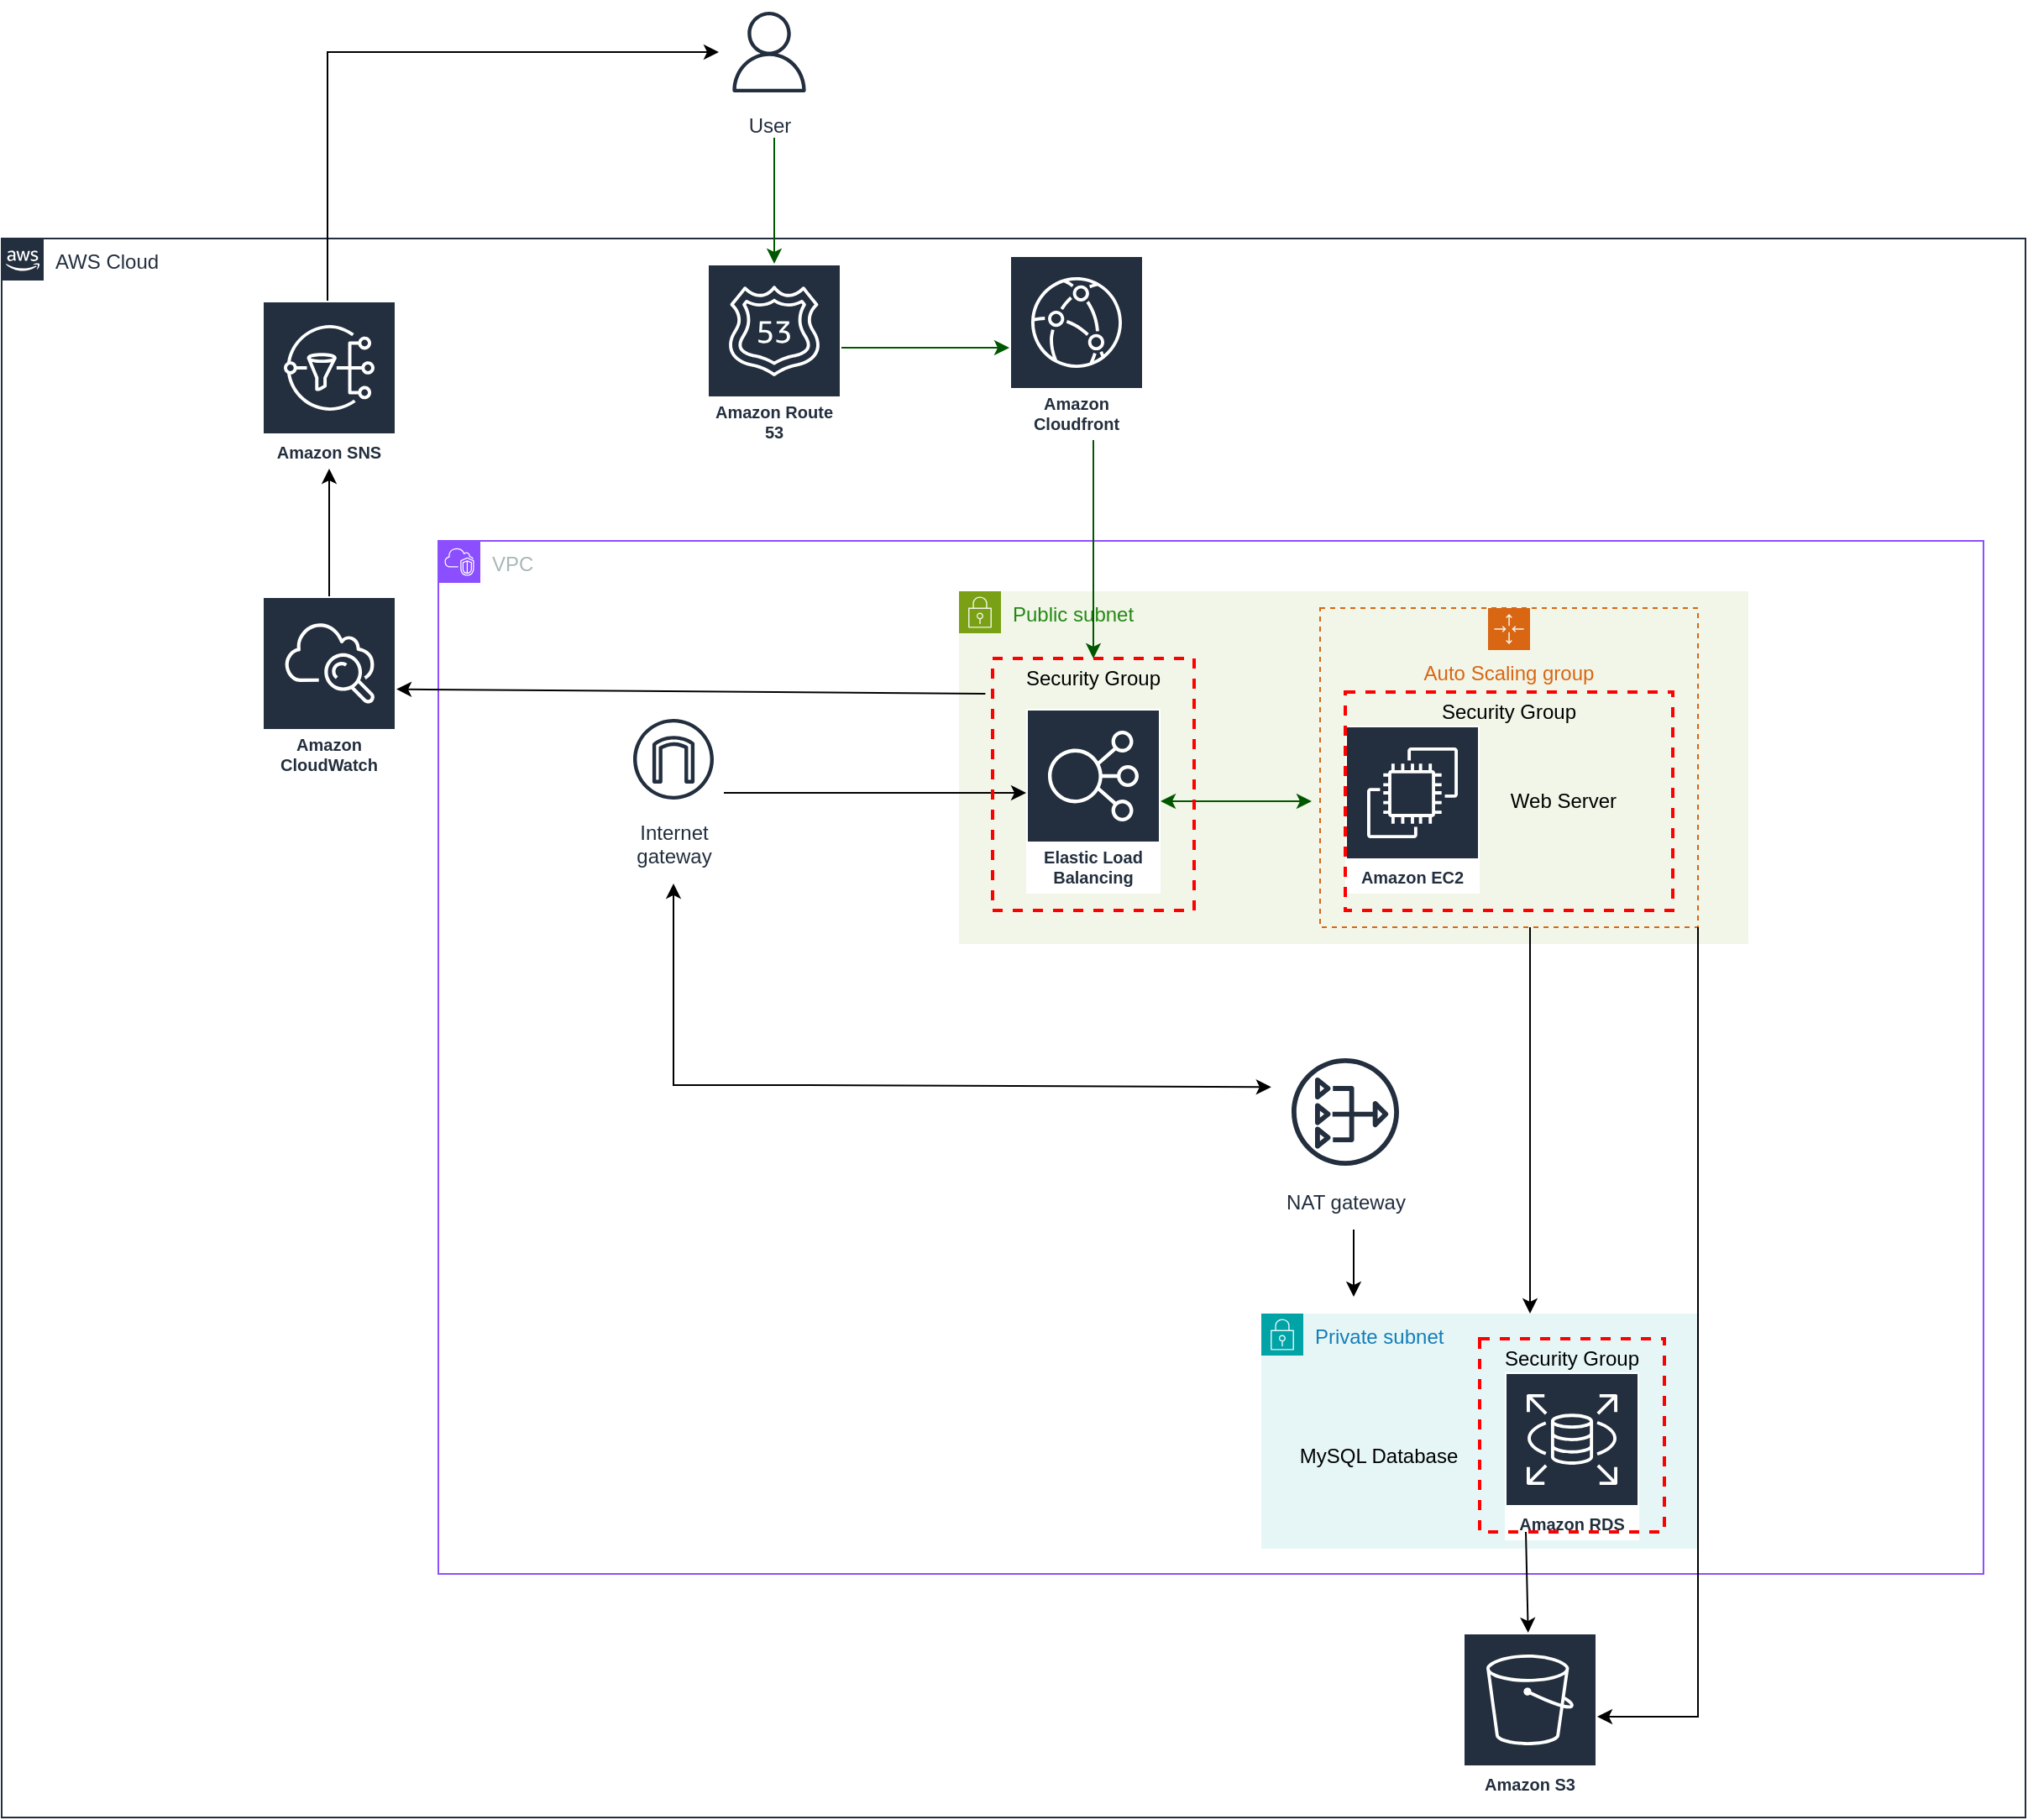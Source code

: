 <mxfile version="24.9.2">
  <diagram id="Ht1M8jgEwFfnCIfOTk4-" name="Page-1">
    <mxGraphModel dx="2669" dy="1577" grid="0" gridSize="10" guides="1" tooltips="1" connect="1" arrows="1" fold="1" page="0" pageScale="1" pageWidth="1169" pageHeight="827" math="0" shadow="0">
      <root>
        <mxCell id="0" />
        <mxCell id="1" parent="0" />
        <mxCell id="UEzPUAAOIrF-is8g5C7q-74" value="AWS Cloud" style="points=[[0,0],[0.25,0],[0.5,0],[0.75,0],[1,0],[1,0.25],[1,0.5],[1,0.75],[1,1],[0.75,1],[0.5,1],[0.25,1],[0,1],[0,0.75],[0,0.5],[0,0.25]];outlineConnect=0;gradientColor=none;html=1;whiteSpace=wrap;fontSize=12;fontStyle=0;shape=mxgraph.aws4.group;grIcon=mxgraph.aws4.group_aws_cloud_alt;strokeColor=#232F3E;fillColor=none;verticalAlign=top;align=left;spacingLeft=30;fontColor=#232F3E;dashed=0;labelBackgroundColor=#ffffff;container=1;pointerEvents=0;collapsible=0;recursiveResize=0;" parent="1" vertex="1">
          <mxGeometry x="-200" y="-110" width="1205" height="940" as="geometry" />
        </mxCell>
        <mxCell id="Mg0s3PgCY5Y0u1hdqkUn-20" value="Private subnet" style="points=[[0,0],[0.25,0],[0.5,0],[0.75,0],[1,0],[1,0.25],[1,0.5],[1,0.75],[1,1],[0.75,1],[0.5,1],[0.25,1],[0,1],[0,0.75],[0,0.5],[0,0.25]];outlineConnect=0;gradientColor=none;html=1;whiteSpace=wrap;fontSize=12;fontStyle=0;container=1;pointerEvents=0;collapsible=0;recursiveResize=0;shape=mxgraph.aws4.group;grIcon=mxgraph.aws4.group_security_group;grStroke=0;strokeColor=#00A4A6;fillColor=#E6F6F7;verticalAlign=top;align=left;spacingLeft=30;fontColor=#147EBA;dashed=0;" vertex="1" parent="UEzPUAAOIrF-is8g5C7q-74">
          <mxGeometry x="750" y="640" width="260" height="140" as="geometry" />
        </mxCell>
        <mxCell id="Mg0s3PgCY5Y0u1hdqkUn-1" value="Amazon Route 53" style="sketch=0;outlineConnect=0;fontColor=#232F3E;gradientColor=none;strokeColor=#ffffff;fillColor=#232F3E;dashed=0;verticalLabelPosition=middle;verticalAlign=bottom;align=center;html=1;whiteSpace=wrap;fontSize=10;fontStyle=1;spacing=3;shape=mxgraph.aws4.productIcon;prIcon=mxgraph.aws4.route_53;" vertex="1" parent="UEzPUAAOIrF-is8g5C7q-74">
          <mxGeometry x="420" y="15" width="80" height="110" as="geometry" />
        </mxCell>
        <mxCell id="Mg0s3PgCY5Y0u1hdqkUn-2" value="Amazon Cloudfront" style="sketch=0;outlineConnect=0;fontColor=#232F3E;gradientColor=none;strokeColor=#ffffff;fillColor=#232F3E;dashed=0;verticalLabelPosition=middle;verticalAlign=bottom;align=center;html=1;whiteSpace=wrap;fontSize=10;fontStyle=1;spacing=3;shape=mxgraph.aws4.productIcon;prIcon=mxgraph.aws4.cloudfront;" vertex="1" parent="UEzPUAAOIrF-is8g5C7q-74">
          <mxGeometry x="600" y="10" width="80" height="110" as="geometry" />
        </mxCell>
        <mxCell id="Mg0s3PgCY5Y0u1hdqkUn-42" value="Amazon S3" style="sketch=0;outlineConnect=0;fontColor=#232F3E;gradientColor=none;strokeColor=#ffffff;fillColor=#232F3E;dashed=0;verticalLabelPosition=middle;verticalAlign=bottom;align=center;html=1;whiteSpace=wrap;fontSize=10;fontStyle=1;spacing=3;shape=mxgraph.aws4.productIcon;prIcon=mxgraph.aws4.s3;" vertex="1" parent="UEzPUAAOIrF-is8g5C7q-74">
          <mxGeometry x="870" y="830" width="80" height="100" as="geometry" />
        </mxCell>
        <mxCell id="Mg0s3PgCY5Y0u1hdqkUn-64" value="" style="endArrow=classic;html=1;rounded=0;fillColor=#008a00;strokeColor=#005700;" edge="1" parent="UEzPUAAOIrF-is8g5C7q-74" target="Mg0s3PgCY5Y0u1hdqkUn-2">
          <mxGeometry width="50" height="50" relative="1" as="geometry">
            <mxPoint x="500" y="65" as="sourcePoint" />
            <mxPoint x="550" y="15" as="targetPoint" />
          </mxGeometry>
        </mxCell>
        <mxCell id="Mg0s3PgCY5Y0u1hdqkUn-69" value="Amazon CloudWatch" style="sketch=0;outlineConnect=0;fontColor=#232F3E;gradientColor=none;strokeColor=#ffffff;fillColor=#232F3E;dashed=0;verticalLabelPosition=middle;verticalAlign=bottom;align=center;html=1;whiteSpace=wrap;fontSize=10;fontStyle=1;spacing=3;shape=mxgraph.aws4.productIcon;prIcon=mxgraph.aws4.cloudwatch;" vertex="1" parent="UEzPUAAOIrF-is8g5C7q-74">
          <mxGeometry x="155" y="213" width="80" height="110" as="geometry" />
        </mxCell>
        <mxCell id="Mg0s3PgCY5Y0u1hdqkUn-70" value="Amazon SNS" style="sketch=0;outlineConnect=0;fontColor=#232F3E;gradientColor=none;strokeColor=#ffffff;fillColor=#232F3E;dashed=0;verticalLabelPosition=middle;verticalAlign=bottom;align=center;html=1;whiteSpace=wrap;fontSize=10;fontStyle=1;spacing=3;shape=mxgraph.aws4.productIcon;prIcon=mxgraph.aws4.sns;" vertex="1" parent="UEzPUAAOIrF-is8g5C7q-74">
          <mxGeometry x="155" y="37" width="80" height="100" as="geometry" />
        </mxCell>
        <mxCell id="Mg0s3PgCY5Y0u1hdqkUn-72" value="" style="endArrow=classic;html=1;rounded=0;" edge="1" parent="UEzPUAAOIrF-is8g5C7q-74" source="Mg0s3PgCY5Y0u1hdqkUn-69" target="Mg0s3PgCY5Y0u1hdqkUn-70">
          <mxGeometry width="50" height="50" relative="1" as="geometry">
            <mxPoint x="190" y="213" as="sourcePoint" />
            <mxPoint x="240" y="163" as="targetPoint" />
          </mxGeometry>
        </mxCell>
        <mxCell id="Mg0s3PgCY5Y0u1hdqkUn-73" value="" style="endArrow=classic;html=1;rounded=0;" edge="1" parent="UEzPUAAOIrF-is8g5C7q-74" target="Mg0s3PgCY5Y0u1hdqkUn-67">
          <mxGeometry width="50" height="50" relative="1" as="geometry">
            <mxPoint x="194" y="37" as="sourcePoint" />
            <mxPoint x="244" y="-13" as="targetPoint" />
            <Array as="points">
              <mxPoint x="194" y="-111" />
            </Array>
          </mxGeometry>
        </mxCell>
        <mxCell id="Mg0s3PgCY5Y0u1hdqkUn-19" value="Public subnet" style="points=[[0,0],[0.25,0],[0.5,0],[0.75,0],[1,0],[1,0.25],[1,0.5],[1,0.75],[1,1],[0.75,1],[0.5,1],[0.25,1],[0,1],[0,0.75],[0,0.5],[0,0.25]];outlineConnect=0;gradientColor=none;html=1;whiteSpace=wrap;fontSize=12;fontStyle=0;container=1;pointerEvents=0;collapsible=0;recursiveResize=0;shape=mxgraph.aws4.group;grIcon=mxgraph.aws4.group_security_group;grStroke=0;strokeColor=#7AA116;fillColor=#F2F6E8;verticalAlign=top;align=left;spacingLeft=30;fontColor=#248814;dashed=0;" vertex="1" parent="1">
          <mxGeometry x="370" y="100" width="470" height="210" as="geometry" />
        </mxCell>
        <mxCell id="Mg0s3PgCY5Y0u1hdqkUn-35" value="VPC" style="points=[[0,0],[0.25,0],[0.5,0],[0.75,0],[1,0],[1,0.25],[1,0.5],[1,0.75],[1,1],[0.75,1],[0.5,1],[0.25,1],[0,1],[0,0.75],[0,0.5],[0,0.25]];outlineConnect=0;gradientColor=none;html=1;whiteSpace=wrap;fontSize=12;fontStyle=0;container=1;pointerEvents=0;collapsible=0;recursiveResize=0;shape=mxgraph.aws4.group;grIcon=mxgraph.aws4.group_vpc2;strokeColor=#8C4FFF;fillColor=none;verticalAlign=top;align=left;spacingLeft=30;fontColor=#AAB7B8;dashed=0;" vertex="1" parent="1">
          <mxGeometry x="60" y="70" width="920" height="615" as="geometry" />
        </mxCell>
        <mxCell id="Mg0s3PgCY5Y0u1hdqkUn-3" value="Elastic Load Balancing" style="sketch=0;outlineConnect=0;fontColor=#232F3E;gradientColor=none;strokeColor=#ffffff;fillColor=#232F3E;dashed=0;verticalLabelPosition=middle;verticalAlign=bottom;align=center;html=1;whiteSpace=wrap;fontSize=10;fontStyle=1;spacing=3;shape=mxgraph.aws4.productIcon;prIcon=mxgraph.aws4.elastic_load_balancing;" vertex="1" parent="Mg0s3PgCY5Y0u1hdqkUn-35">
          <mxGeometry x="350" y="100" width="80" height="110" as="geometry" />
        </mxCell>
        <mxCell id="Mg0s3PgCY5Y0u1hdqkUn-33" value="Auto Scaling group" style="points=[[0,0],[0.25,0],[0.5,0],[0.75,0],[1,0],[1,0.25],[1,0.5],[1,0.75],[1,1],[0.75,1],[0.5,1],[0.25,1],[0,1],[0,0.75],[0,0.5],[0,0.25]];outlineConnect=0;gradientColor=none;html=1;whiteSpace=wrap;fontSize=12;fontStyle=0;container=1;pointerEvents=0;collapsible=0;recursiveResize=0;shape=mxgraph.aws4.groupCenter;grIcon=mxgraph.aws4.group_auto_scaling_group;grStroke=1;strokeColor=#D86613;fillColor=none;verticalAlign=top;align=center;fontColor=#D86613;dashed=1;spacingTop=25;movable=0;resizable=0;rotatable=0;deletable=0;editable=0;locked=1;connectable=0;" vertex="1" parent="Mg0s3PgCY5Y0u1hdqkUn-35">
          <mxGeometry x="525" y="40" width="225" height="190" as="geometry" />
        </mxCell>
        <mxCell id="Mg0s3PgCY5Y0u1hdqkUn-30" value="Amazon EC2" style="sketch=0;outlineConnect=0;fontColor=#232F3E;gradientColor=none;strokeColor=#ffffff;fillColor=#232F3E;dashed=0;verticalLabelPosition=middle;verticalAlign=bottom;align=center;html=1;whiteSpace=wrap;fontSize=10;fontStyle=1;spacing=3;shape=mxgraph.aws4.productIcon;prIcon=mxgraph.aws4.ec2;" vertex="1" parent="Mg0s3PgCY5Y0u1hdqkUn-33">
          <mxGeometry x="15" y="70" width="80" height="100" as="geometry" />
        </mxCell>
        <mxCell id="Mg0s3PgCY5Y0u1hdqkUn-51" value="Web Server" style="text;strokeColor=none;align=center;fillColor=none;html=1;verticalAlign=middle;whiteSpace=wrap;rounded=0;" vertex="1" parent="Mg0s3PgCY5Y0u1hdqkUn-33">
          <mxGeometry x="105" y="100" width="80" height="30" as="geometry" />
        </mxCell>
        <mxCell id="Mg0s3PgCY5Y0u1hdqkUn-59" value="Security Group" style="fontStyle=0;verticalAlign=top;align=center;spacingTop=-2;fillColor=none;rounded=0;whiteSpace=wrap;html=1;strokeColor=#FF0000;strokeWidth=2;dashed=1;container=1;collapsible=0;expand=0;recursiveResize=0;" vertex="1" parent="Mg0s3PgCY5Y0u1hdqkUn-33">
          <mxGeometry x="15" y="50" width="195" height="130" as="geometry" />
        </mxCell>
        <mxCell id="Mg0s3PgCY5Y0u1hdqkUn-36" value="NAT gateway" style="sketch=0;outlineConnect=0;fontColor=#232F3E;gradientColor=none;strokeColor=#232F3E;fillColor=#ffffff;dashed=0;verticalLabelPosition=bottom;verticalAlign=top;align=center;html=1;fontSize=12;fontStyle=0;aspect=fixed;shape=mxgraph.aws4.resourceIcon;resIcon=mxgraph.aws4.nat_gateway;" vertex="1" parent="Mg0s3PgCY5Y0u1hdqkUn-35">
          <mxGeometry x="500" y="300" width="80" height="80" as="geometry" />
        </mxCell>
        <mxCell id="Mg0s3PgCY5Y0u1hdqkUn-37" value="" style="endArrow=classic;startArrow=classic;html=1;rounded=0;entryX=-0.051;entryY=0.314;entryDx=0;entryDy=0;entryPerimeter=0;" edge="1" parent="Mg0s3PgCY5Y0u1hdqkUn-35" target="Mg0s3PgCY5Y0u1hdqkUn-36">
          <mxGeometry width="50" height="50" relative="1" as="geometry">
            <mxPoint x="140.0" y="203.998" as="sourcePoint" />
            <mxPoint x="370" y="324" as="targetPoint" />
            <Array as="points">
              <mxPoint x="140" y="324" />
              <mxPoint x="220" y="324" />
            </Array>
          </mxGeometry>
        </mxCell>
        <mxCell id="Mg0s3PgCY5Y0u1hdqkUn-41" value="Amazon RDS" style="sketch=0;outlineConnect=0;fontColor=#232F3E;gradientColor=none;strokeColor=#ffffff;fillColor=#232F3E;dashed=0;verticalLabelPosition=middle;verticalAlign=bottom;align=center;html=1;whiteSpace=wrap;fontSize=10;fontStyle=1;spacing=3;shape=mxgraph.aws4.productIcon;prIcon=mxgraph.aws4.rds;" vertex="1" parent="Mg0s3PgCY5Y0u1hdqkUn-35">
          <mxGeometry x="635" y="495" width="80" height="100" as="geometry" />
        </mxCell>
        <mxCell id="Mg0s3PgCY5Y0u1hdqkUn-43" value="" style="endArrow=classic;startArrow=classic;html=1;rounded=0;fillColor=#008a00;strokeColor=#005700;" edge="1" parent="Mg0s3PgCY5Y0u1hdqkUn-35" source="Mg0s3PgCY5Y0u1hdqkUn-3">
          <mxGeometry width="50" height="50" relative="1" as="geometry">
            <mxPoint x="450" y="175" as="sourcePoint" />
            <mxPoint x="520" y="155" as="targetPoint" />
          </mxGeometry>
        </mxCell>
        <mxCell id="Mg0s3PgCY5Y0u1hdqkUn-45" value="Internet&#xa;gateway" style="sketch=0;outlineConnect=0;fontColor=#232F3E;gradientColor=none;strokeColor=#232F3E;fillColor=#ffffff;dashed=0;verticalLabelPosition=bottom;verticalAlign=top;align=center;html=1;fontSize=12;fontStyle=0;aspect=fixed;shape=mxgraph.aws4.resourceIcon;resIcon=mxgraph.aws4.internet_gateway;" vertex="1" parent="Mg0s3PgCY5Y0u1hdqkUn-35">
          <mxGeometry x="110" y="100" width="60" height="60" as="geometry" />
        </mxCell>
        <mxCell id="Mg0s3PgCY5Y0u1hdqkUn-46" value="" style="endArrow=classic;html=1;rounded=0;exitX=1;exitY=0.833;exitDx=0;exitDy=0;exitPerimeter=0;" edge="1" parent="Mg0s3PgCY5Y0u1hdqkUn-35" source="Mg0s3PgCY5Y0u1hdqkUn-45">
          <mxGeometry width="50" height="50" relative="1" as="geometry">
            <mxPoint x="180" y="128.89" as="sourcePoint" />
            <mxPoint x="350" y="150" as="targetPoint" />
          </mxGeometry>
        </mxCell>
        <mxCell id="Mg0s3PgCY5Y0u1hdqkUn-52" value="MySQL Database" style="text;strokeColor=none;align=center;fillColor=none;html=1;verticalAlign=middle;whiteSpace=wrap;rounded=0;" vertex="1" parent="Mg0s3PgCY5Y0u1hdqkUn-35">
          <mxGeometry x="500" y="530" width="120" height="30" as="geometry" />
        </mxCell>
        <mxCell id="Mg0s3PgCY5Y0u1hdqkUn-53" value="" style="endArrow=classic;html=1;rounded=0;" edge="1" parent="Mg0s3PgCY5Y0u1hdqkUn-35">
          <mxGeometry width="50" height="50" relative="1" as="geometry">
            <mxPoint x="650" y="230" as="sourcePoint" />
            <mxPoint x="650" y="460" as="targetPoint" />
          </mxGeometry>
        </mxCell>
        <mxCell id="Mg0s3PgCY5Y0u1hdqkUn-56" value="" style="endArrow=classic;html=1;rounded=0;" edge="1" parent="Mg0s3PgCY5Y0u1hdqkUn-35" target="Mg0s3PgCY5Y0u1hdqkUn-42">
          <mxGeometry width="50" height="50" relative="1" as="geometry">
            <mxPoint x="750" y="230" as="sourcePoint" />
            <mxPoint x="820" y="400" as="targetPoint" />
            <Array as="points">
              <mxPoint x="750" y="700" />
            </Array>
          </mxGeometry>
        </mxCell>
        <mxCell id="Mg0s3PgCY5Y0u1hdqkUn-58" value="Security Group" style="fontStyle=0;verticalAlign=top;align=center;spacingTop=-2;fillColor=none;rounded=0;whiteSpace=wrap;html=1;strokeColor=#FF0000;strokeWidth=2;dashed=1;container=1;collapsible=0;expand=0;recursiveResize=0;" vertex="1" parent="Mg0s3PgCY5Y0u1hdqkUn-35">
          <mxGeometry x="330" y="70" width="120" height="150" as="geometry" />
        </mxCell>
        <mxCell id="Mg0s3PgCY5Y0u1hdqkUn-61" value="Security Group" style="fontStyle=0;verticalAlign=top;align=center;spacingTop=-2;fillColor=none;rounded=0;whiteSpace=wrap;html=1;strokeColor=#FF0000;strokeWidth=2;dashed=1;container=1;collapsible=0;expand=0;recursiveResize=0;" vertex="1" parent="Mg0s3PgCY5Y0u1hdqkUn-35">
          <mxGeometry x="620" y="475" width="110" height="115" as="geometry" />
        </mxCell>
        <mxCell id="Mg0s3PgCY5Y0u1hdqkUn-54" value="" style="endArrow=classic;html=1;rounded=0;" edge="1" parent="1">
          <mxGeometry width="50" height="50" relative="1" as="geometry">
            <mxPoint x="605" y="480" as="sourcePoint" />
            <mxPoint x="605" y="520" as="targetPoint" />
          </mxGeometry>
        </mxCell>
        <mxCell id="Mg0s3PgCY5Y0u1hdqkUn-55" value="" style="endArrow=classic;html=1;rounded=0;exitX=0.25;exitY=1;exitDx=0;exitDy=0;" edge="1" parent="1" source="Mg0s3PgCY5Y0u1hdqkUn-61" target="Mg0s3PgCY5Y0u1hdqkUn-42">
          <mxGeometry width="50" height="50" relative="1" as="geometry">
            <mxPoint x="640" y="710" as="sourcePoint" />
            <mxPoint x="690" y="660" as="targetPoint" />
          </mxGeometry>
        </mxCell>
        <mxCell id="Mg0s3PgCY5Y0u1hdqkUn-66" value="" style="endArrow=classic;html=1;rounded=0;entryX=0.5;entryY=0;entryDx=0;entryDy=0;fillColor=#008a00;strokeColor=#005700;" edge="1" parent="1" target="Mg0s3PgCY5Y0u1hdqkUn-58">
          <mxGeometry width="50" height="50" relative="1" as="geometry">
            <mxPoint x="450" y="10" as="sourcePoint" />
            <mxPoint x="470" y="10" as="targetPoint" />
            <Array as="points" />
          </mxGeometry>
        </mxCell>
        <mxCell id="Mg0s3PgCY5Y0u1hdqkUn-67" value="User" style="sketch=0;outlineConnect=0;fontColor=#232F3E;gradientColor=none;strokeColor=#232F3E;fillColor=#ffffff;dashed=0;verticalLabelPosition=bottom;verticalAlign=top;align=center;html=1;fontSize=12;fontStyle=0;aspect=fixed;shape=mxgraph.aws4.resourceIcon;resIcon=mxgraph.aws4.user;" vertex="1" parent="1">
          <mxGeometry x="227" y="-251" width="60" height="60" as="geometry" />
        </mxCell>
        <mxCell id="Mg0s3PgCY5Y0u1hdqkUn-68" value="" style="endArrow=classic;html=1;rounded=0;fillColor=#008a00;strokeColor=#005700;startSize=5;" edge="1" parent="1" target="Mg0s3PgCY5Y0u1hdqkUn-1">
          <mxGeometry width="50" height="50" relative="1" as="geometry">
            <mxPoint x="260" y="-170" as="sourcePoint" />
            <mxPoint x="267" y="-90" as="targetPoint" />
          </mxGeometry>
        </mxCell>
        <mxCell id="Mg0s3PgCY5Y0u1hdqkUn-71" value="" style="endArrow=classic;html=1;rounded=0;exitX=-0.036;exitY=0.14;exitDx=0;exitDy=0;exitPerimeter=0;" edge="1" parent="1" source="Mg0s3PgCY5Y0u1hdqkUn-58" target="Mg0s3PgCY5Y0u1hdqkUn-69">
          <mxGeometry width="50" height="50" relative="1" as="geometry">
            <mxPoint x="39" y="166" as="sourcePoint" />
            <mxPoint x="89" y="116" as="targetPoint" />
          </mxGeometry>
        </mxCell>
      </root>
    </mxGraphModel>
  </diagram>
</mxfile>
